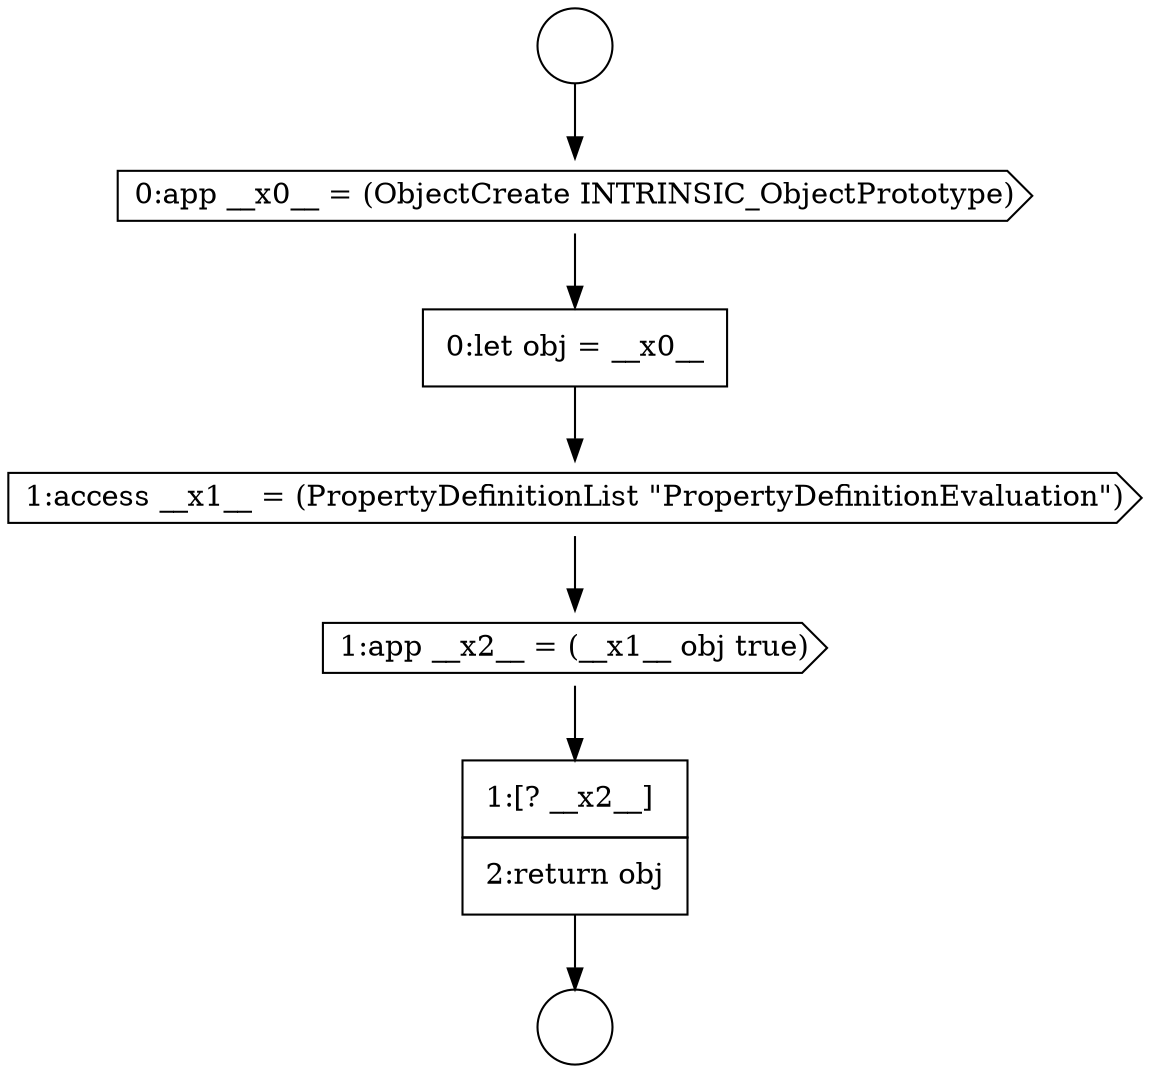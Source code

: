 digraph {
  node3713 [shape=none, margin=0, label=<<font color="black">
    <table border="0" cellborder="1" cellspacing="0" cellpadding="10">
      <tr><td align="left">1:[? __x2__]</td></tr>
      <tr><td align="left">2:return obj</td></tr>
    </table>
  </font>> color="black" fillcolor="white" style=filled]
  node3708 [shape=circle label=" " color="black" fillcolor="white" style=filled]
  node3712 [shape=cds, label=<<font color="black">1:app __x2__ = (__x1__ obj true)</font>> color="black" fillcolor="white" style=filled]
  node3711 [shape=cds, label=<<font color="black">1:access __x1__ = (PropertyDefinitionList &quot;PropertyDefinitionEvaluation&quot;)</font>> color="black" fillcolor="white" style=filled]
  node3707 [shape=circle label=" " color="black" fillcolor="white" style=filled]
  node3710 [shape=none, margin=0, label=<<font color="black">
    <table border="0" cellborder="1" cellspacing="0" cellpadding="10">
      <tr><td align="left">0:let obj = __x0__</td></tr>
    </table>
  </font>> color="black" fillcolor="white" style=filled]
  node3709 [shape=cds, label=<<font color="black">0:app __x0__ = (ObjectCreate INTRINSIC_ObjectPrototype)</font>> color="black" fillcolor="white" style=filled]
  node3707 -> node3709 [ color="black"]
  node3709 -> node3710 [ color="black"]
  node3710 -> node3711 [ color="black"]
  node3712 -> node3713 [ color="black"]
  node3713 -> node3708 [ color="black"]
  node3711 -> node3712 [ color="black"]
}
